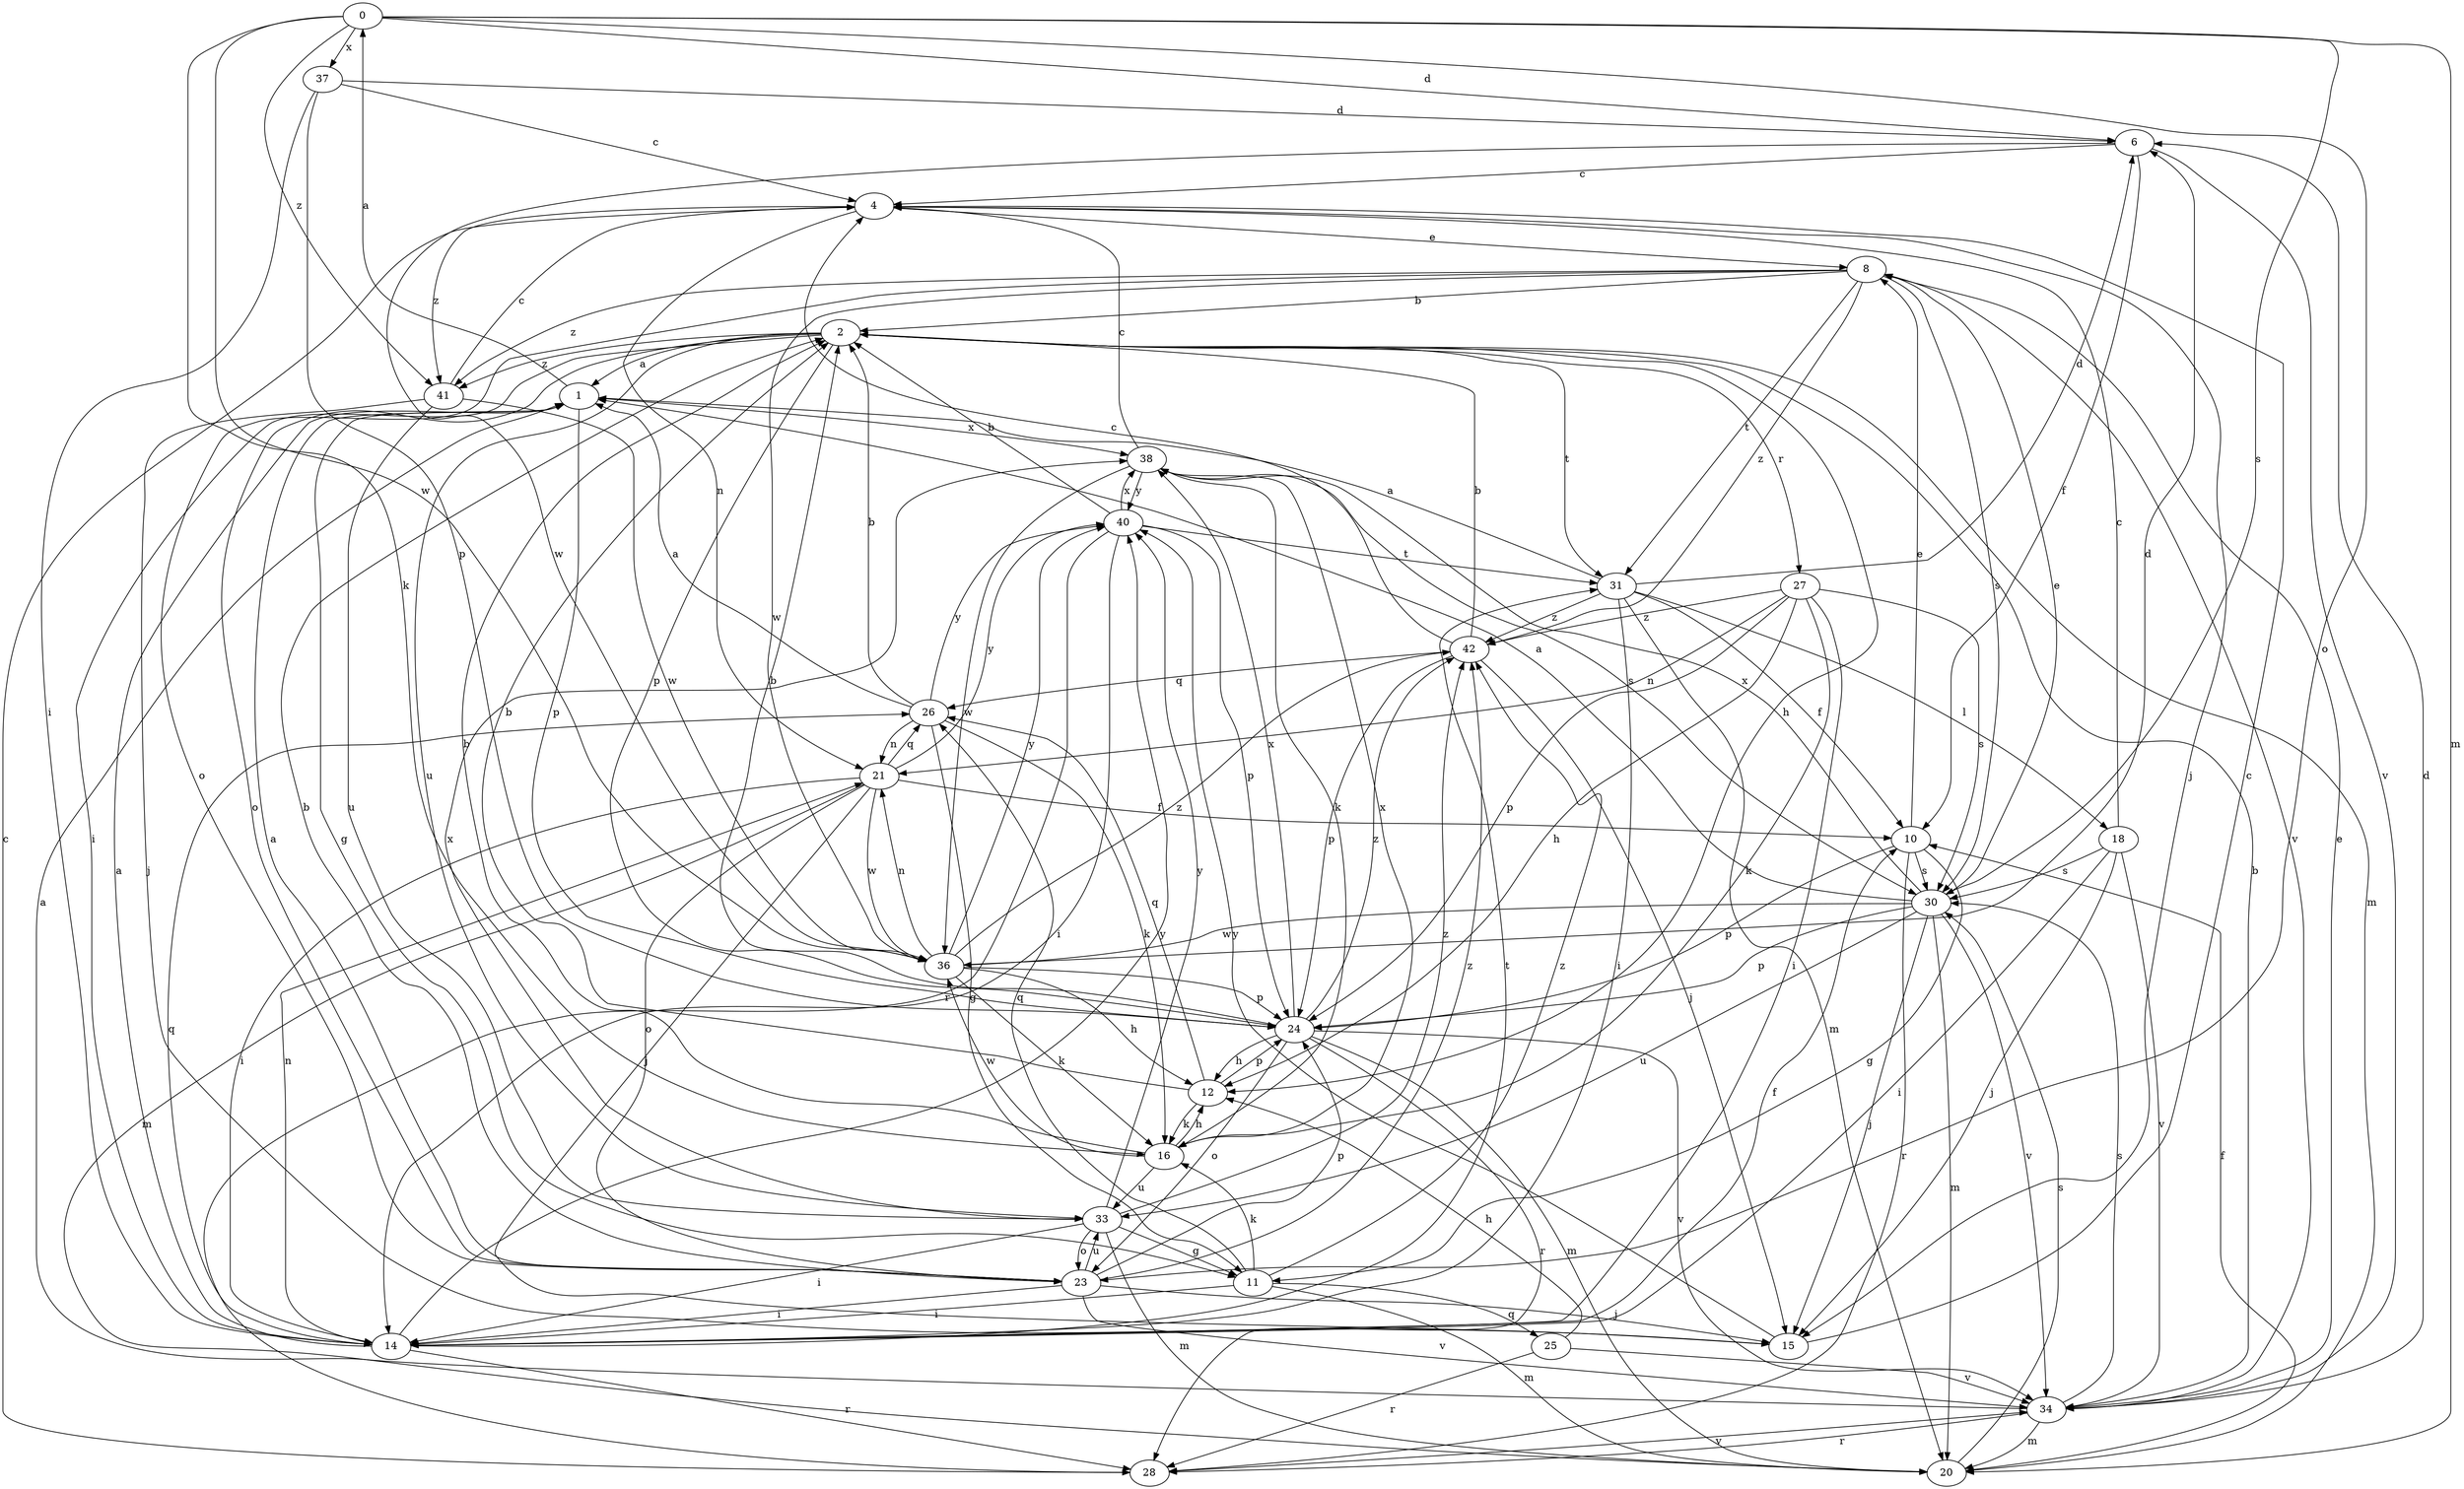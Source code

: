 strict digraph  {
0;
1;
2;
4;
6;
8;
10;
11;
12;
14;
15;
16;
18;
20;
21;
23;
24;
25;
26;
27;
28;
30;
31;
33;
34;
36;
37;
38;
40;
41;
42;
0 -> 6  [label=d];
0 -> 16  [label=k];
0 -> 20  [label=m];
0 -> 23  [label=o];
0 -> 30  [label=s];
0 -> 36  [label=w];
0 -> 37  [label=x];
0 -> 41  [label=z];
1 -> 0  [label=a];
1 -> 11  [label=g];
1 -> 24  [label=p];
1 -> 38  [label=x];
2 -> 1  [label=a];
2 -> 12  [label=h];
2 -> 14  [label=i];
2 -> 20  [label=m];
2 -> 23  [label=o];
2 -> 24  [label=p];
2 -> 27  [label=r];
2 -> 31  [label=t];
2 -> 33  [label=u];
2 -> 41  [label=z];
4 -> 8  [label=e];
4 -> 15  [label=j];
4 -> 21  [label=n];
4 -> 41  [label=z];
6 -> 4  [label=c];
6 -> 10  [label=f];
6 -> 34  [label=v];
6 -> 36  [label=w];
8 -> 2  [label=b];
8 -> 23  [label=o];
8 -> 30  [label=s];
8 -> 31  [label=t];
8 -> 34  [label=v];
8 -> 36  [label=w];
8 -> 41  [label=z];
8 -> 42  [label=z];
10 -> 8  [label=e];
10 -> 11  [label=g];
10 -> 24  [label=p];
10 -> 28  [label=r];
10 -> 30  [label=s];
11 -> 14  [label=i];
11 -> 16  [label=k];
11 -> 20  [label=m];
11 -> 25  [label=q];
11 -> 26  [label=q];
11 -> 42  [label=z];
12 -> 2  [label=b];
12 -> 16  [label=k];
12 -> 24  [label=p];
12 -> 26  [label=q];
14 -> 1  [label=a];
14 -> 10  [label=f];
14 -> 21  [label=n];
14 -> 26  [label=q];
14 -> 28  [label=r];
14 -> 31  [label=t];
14 -> 40  [label=y];
15 -> 4  [label=c];
15 -> 40  [label=y];
16 -> 2  [label=b];
16 -> 12  [label=h];
16 -> 33  [label=u];
16 -> 36  [label=w];
16 -> 38  [label=x];
18 -> 4  [label=c];
18 -> 14  [label=i];
18 -> 15  [label=j];
18 -> 30  [label=s];
18 -> 34  [label=v];
20 -> 10  [label=f];
20 -> 30  [label=s];
21 -> 10  [label=f];
21 -> 14  [label=i];
21 -> 15  [label=j];
21 -> 20  [label=m];
21 -> 23  [label=o];
21 -> 26  [label=q];
21 -> 36  [label=w];
21 -> 40  [label=y];
23 -> 1  [label=a];
23 -> 2  [label=b];
23 -> 14  [label=i];
23 -> 15  [label=j];
23 -> 24  [label=p];
23 -> 33  [label=u];
23 -> 34  [label=v];
23 -> 42  [label=z];
24 -> 2  [label=b];
24 -> 12  [label=h];
24 -> 20  [label=m];
24 -> 23  [label=o];
24 -> 28  [label=r];
24 -> 34  [label=v];
24 -> 38  [label=x];
24 -> 42  [label=z];
25 -> 12  [label=h];
25 -> 28  [label=r];
25 -> 34  [label=v];
26 -> 1  [label=a];
26 -> 2  [label=b];
26 -> 11  [label=g];
26 -> 16  [label=k];
26 -> 21  [label=n];
26 -> 40  [label=y];
27 -> 12  [label=h];
27 -> 14  [label=i];
27 -> 16  [label=k];
27 -> 21  [label=n];
27 -> 24  [label=p];
27 -> 30  [label=s];
27 -> 42  [label=z];
28 -> 4  [label=c];
28 -> 34  [label=v];
30 -> 1  [label=a];
30 -> 8  [label=e];
30 -> 15  [label=j];
30 -> 20  [label=m];
30 -> 24  [label=p];
30 -> 33  [label=u];
30 -> 34  [label=v];
30 -> 36  [label=w];
30 -> 38  [label=x];
31 -> 1  [label=a];
31 -> 6  [label=d];
31 -> 10  [label=f];
31 -> 14  [label=i];
31 -> 18  [label=l];
31 -> 20  [label=m];
31 -> 42  [label=z];
33 -> 11  [label=g];
33 -> 14  [label=i];
33 -> 20  [label=m];
33 -> 23  [label=o];
33 -> 38  [label=x];
33 -> 40  [label=y];
33 -> 42  [label=z];
34 -> 1  [label=a];
34 -> 2  [label=b];
34 -> 6  [label=d];
34 -> 8  [label=e];
34 -> 20  [label=m];
34 -> 28  [label=r];
34 -> 30  [label=s];
36 -> 6  [label=d];
36 -> 12  [label=h];
36 -> 16  [label=k];
36 -> 21  [label=n];
36 -> 24  [label=p];
36 -> 40  [label=y];
36 -> 42  [label=z];
37 -> 4  [label=c];
37 -> 6  [label=d];
37 -> 14  [label=i];
37 -> 24  [label=p];
38 -> 4  [label=c];
38 -> 16  [label=k];
38 -> 30  [label=s];
38 -> 36  [label=w];
38 -> 40  [label=y];
40 -> 2  [label=b];
40 -> 14  [label=i];
40 -> 24  [label=p];
40 -> 28  [label=r];
40 -> 31  [label=t];
40 -> 38  [label=x];
41 -> 4  [label=c];
41 -> 15  [label=j];
41 -> 33  [label=u];
41 -> 36  [label=w];
42 -> 2  [label=b];
42 -> 4  [label=c];
42 -> 15  [label=j];
42 -> 24  [label=p];
42 -> 26  [label=q];
}
